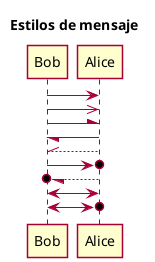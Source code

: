 @startuml Samples

skin rose
skinparam classFontName Calibri
skinparam shadowing false

title Estilos de mensaje

Bob -> Alice
Bob ->> Alice
Bob -\ Alice
Bob \- Alice
Bob //-- Alice
Bob ->o Alice
Bob o\-- Alice
Bob <-> Alice
Bob <->o Alice

@enduml
